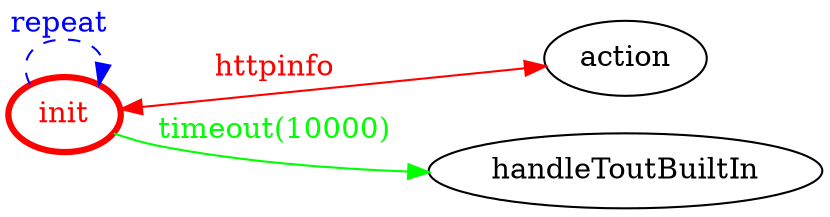 /*
*
* A GraphViz DOT FSM description 
* Please use a GraphViz visualizer (like http://www.webgraphviz.com)
*  
*/

digraph finite_state_machine {
	rankdir=LR
	size="8,5"
	
	init [ color = red ][ fontcolor = red ][ penwidth = 3 ]
	
	init -> init [ label = "repeat "][ style = dashed ][ color = blue ][ fontcolor = blue ]
	init -> action [ label = "httpinfo" ][ color = red ][ fontcolor = red ][ dir = both ]
	init -> handleToutBuiltIn [ label = "timeout(10000)" ][ color = green ][ fontcolor = green ]
}
